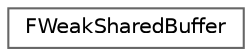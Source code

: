 digraph "Graphical Class Hierarchy"
{
 // INTERACTIVE_SVG=YES
 // LATEX_PDF_SIZE
  bgcolor="transparent";
  edge [fontname=Helvetica,fontsize=10,labelfontname=Helvetica,labelfontsize=10];
  node [fontname=Helvetica,fontsize=10,shape=box,height=0.2,width=0.4];
  rankdir="LR";
  Node0 [id="Node000000",label="FWeakSharedBuffer",height=0.2,width=0.4,color="grey40", fillcolor="white", style="filled",URL="$d1/d06/classFWeakSharedBuffer.html",tooltip="A weak reference to a shared-ownership immutable buffer."];
}
